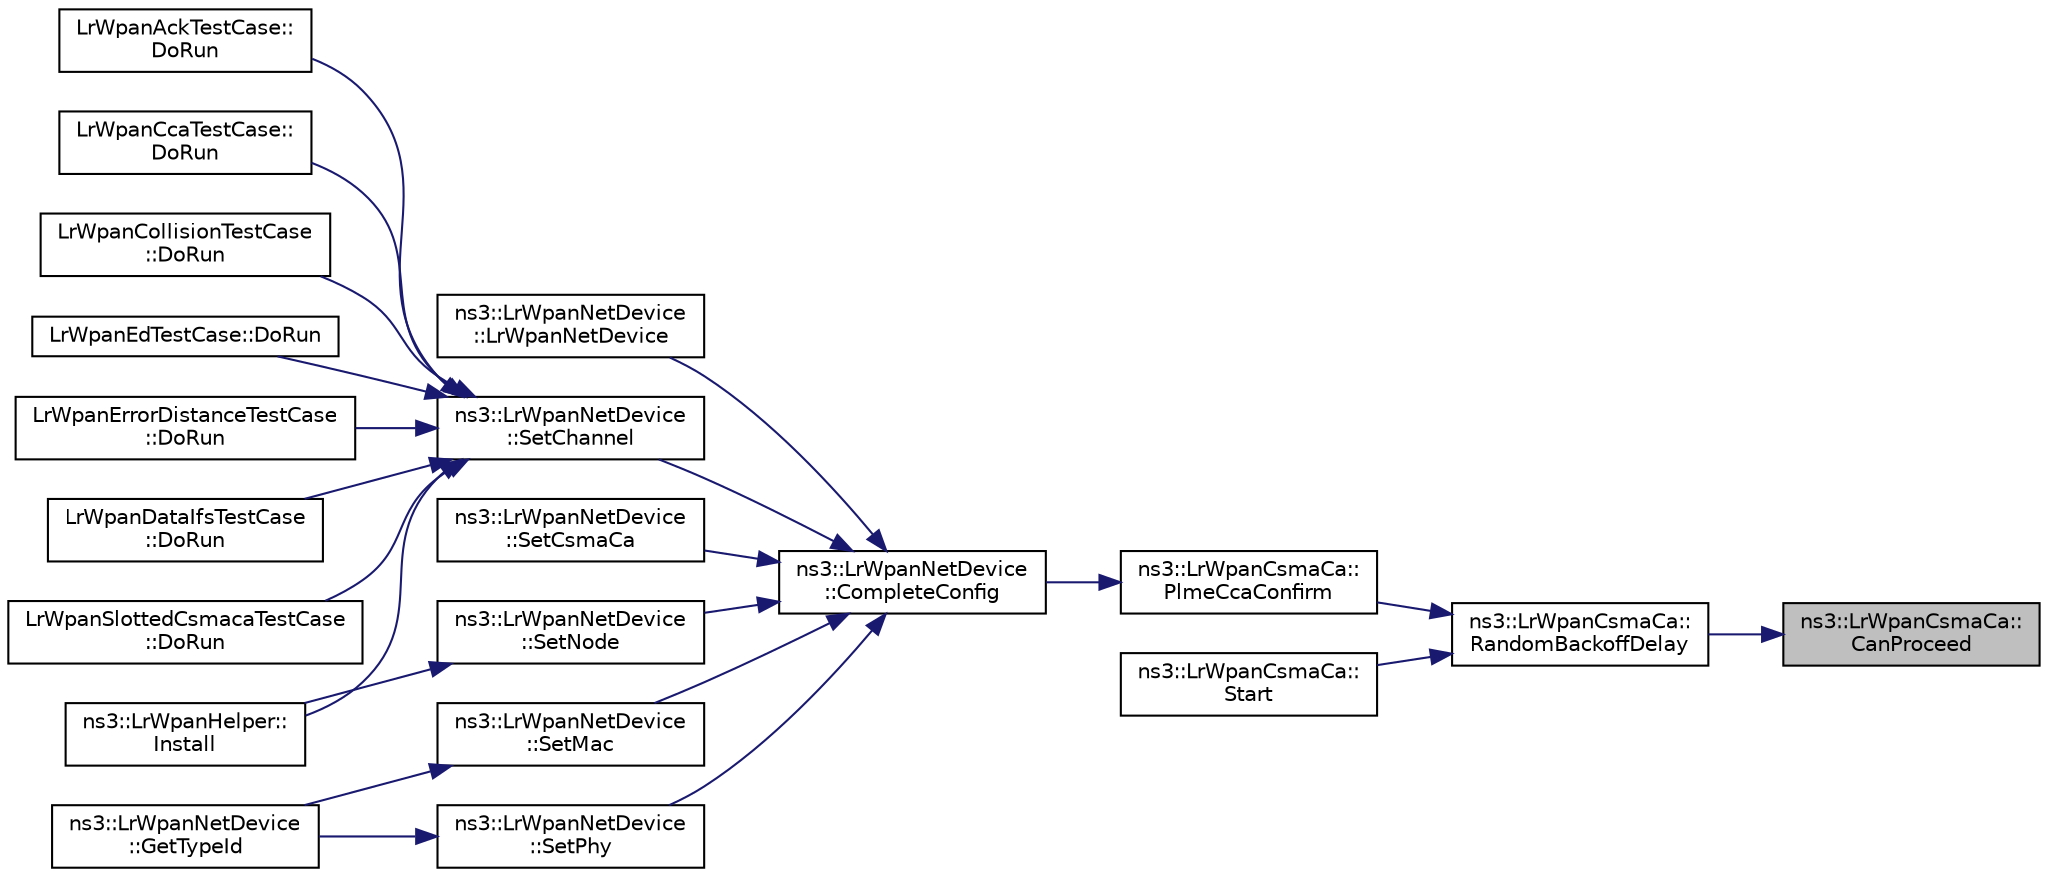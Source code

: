 digraph "ns3::LrWpanCsmaCa::CanProceed"
{
 // LATEX_PDF_SIZE
  edge [fontname="Helvetica",fontsize="10",labelfontname="Helvetica",labelfontsize="10"];
  node [fontname="Helvetica",fontsize="10",shape=record];
  rankdir="RL";
  Node1 [label="ns3::LrWpanCsmaCa::\lCanProceed",height=0.2,width=0.4,color="black", fillcolor="grey75", style="filled", fontcolor="black",tooltip="In the slotted CSMA-CA, after random backoff, determine if the remaining CSMA-CA operation can procee..."];
  Node1 -> Node2 [dir="back",color="midnightblue",fontsize="10",style="solid",fontname="Helvetica"];
  Node2 [label="ns3::LrWpanCsmaCa::\lRandomBackoffDelay",height=0.2,width=0.4,color="black", fillcolor="white", style="filled",URL="$classns3_1_1_lr_wpan_csma_ca.html#a21224101ec7187a7f9560a36172841b8",tooltip="In step 2 of the CSMA-CA, perform a random backoff in the range of 0 to 2^BE -1."];
  Node2 -> Node3 [dir="back",color="midnightblue",fontsize="10",style="solid",fontname="Helvetica"];
  Node3 [label="ns3::LrWpanCsmaCa::\lPlmeCcaConfirm",height=0.2,width=0.4,color="black", fillcolor="white", style="filled",URL="$classns3_1_1_lr_wpan_csma_ca.html#a1bf49464e78fc85f292ce927f79f5d84",tooltip="IEEE 802.15.4-2006 section 6.2.2.2 PLME-CCA.confirm status."];
  Node3 -> Node4 [dir="back",color="midnightblue",fontsize="10",style="solid",fontname="Helvetica"];
  Node4 [label="ns3::LrWpanNetDevice\l::CompleteConfig",height=0.2,width=0.4,color="black", fillcolor="white", style="filled",URL="$classns3_1_1_lr_wpan_net_device.html#a2851594198a88409d0a25401e9c61997",tooltip="Configure PHY, MAC and CSMA/CA."];
  Node4 -> Node5 [dir="back",color="midnightblue",fontsize="10",style="solid",fontname="Helvetica"];
  Node5 [label="ns3::LrWpanNetDevice\l::LrWpanNetDevice",height=0.2,width=0.4,color="black", fillcolor="white", style="filled",URL="$classns3_1_1_lr_wpan_net_device.html#a13831cf68e3c1a3e052509e3e2dd2266",tooltip=" "];
  Node4 -> Node6 [dir="back",color="midnightblue",fontsize="10",style="solid",fontname="Helvetica"];
  Node6 [label="ns3::LrWpanNetDevice\l::SetChannel",height=0.2,width=0.4,color="black", fillcolor="white", style="filled",URL="$classns3_1_1_lr_wpan_net_device.html#a3a16a06be6078dcc9b54d705bf8bc98a",tooltip="Set the channel to which the NetDevice, and therefore the PHY, should be attached to."];
  Node6 -> Node7 [dir="back",color="midnightblue",fontsize="10",style="solid",fontname="Helvetica"];
  Node7 [label="LrWpanAckTestCase::\lDoRun",height=0.2,width=0.4,color="black", fillcolor="white", style="filled",URL="$class_lr_wpan_ack_test_case.html#a44ec9b782ae2c74d8fa2a25d696833e9",tooltip="Implementation to actually run this TestCase."];
  Node6 -> Node8 [dir="back",color="midnightblue",fontsize="10",style="solid",fontname="Helvetica"];
  Node8 [label="LrWpanCcaTestCase::\lDoRun",height=0.2,width=0.4,color="black", fillcolor="white", style="filled",URL="$class_lr_wpan_cca_test_case.html#a3e2872a3bd57d754a2bdb613437e18a8",tooltip="Implementation to actually run this TestCase."];
  Node6 -> Node9 [dir="back",color="midnightblue",fontsize="10",style="solid",fontname="Helvetica"];
  Node9 [label="LrWpanCollisionTestCase\l::DoRun",height=0.2,width=0.4,color="black", fillcolor="white", style="filled",URL="$class_lr_wpan_collision_test_case.html#adc8f2378868d9eb3aba9b538897d85d2",tooltip="Implementation to actually run this TestCase."];
  Node6 -> Node10 [dir="back",color="midnightblue",fontsize="10",style="solid",fontname="Helvetica"];
  Node10 [label="LrWpanEdTestCase::DoRun",height=0.2,width=0.4,color="black", fillcolor="white", style="filled",URL="$class_lr_wpan_ed_test_case.html#a432fdebeb0336845350d0b96834ceea4",tooltip="Implementation to actually run this TestCase."];
  Node6 -> Node11 [dir="back",color="midnightblue",fontsize="10",style="solid",fontname="Helvetica"];
  Node11 [label="LrWpanErrorDistanceTestCase\l::DoRun",height=0.2,width=0.4,color="black", fillcolor="white", style="filled",URL="$class_lr_wpan_error_distance_test_case.html#a4f63a2ed4dcf517ae2a593497774b254",tooltip="Implementation to actually run this TestCase."];
  Node6 -> Node12 [dir="back",color="midnightblue",fontsize="10",style="solid",fontname="Helvetica"];
  Node12 [label="LrWpanDataIfsTestCase\l::DoRun",height=0.2,width=0.4,color="black", fillcolor="white", style="filled",URL="$class_lr_wpan_data_ifs_test_case.html#ac017286378536f1822d5b5ffbb6faa07",tooltip="Implementation to actually run this TestCase."];
  Node6 -> Node13 [dir="back",color="midnightblue",fontsize="10",style="solid",fontname="Helvetica"];
  Node13 [label="LrWpanSlottedCsmacaTestCase\l::DoRun",height=0.2,width=0.4,color="black", fillcolor="white", style="filled",URL="$class_lr_wpan_slotted_csmaca_test_case.html#af513cbd5b3e73576d41b4a72a709ee7d",tooltip="Implementation to actually run this TestCase."];
  Node6 -> Node14 [dir="back",color="midnightblue",fontsize="10",style="solid",fontname="Helvetica"];
  Node14 [label="ns3::LrWpanHelper::\lInstall",height=0.2,width=0.4,color="black", fillcolor="white", style="filled",URL="$classns3_1_1_lr_wpan_helper.html#a7863b7b79168f747197faf479e4951fe",tooltip="Install a LrWpanNetDevice and the associated structures (e.g., channel) in the nodes."];
  Node4 -> Node15 [dir="back",color="midnightblue",fontsize="10",style="solid",fontname="Helvetica"];
  Node15 [label="ns3::LrWpanNetDevice\l::SetCsmaCa",height=0.2,width=0.4,color="black", fillcolor="white", style="filled",URL="$classns3_1_1_lr_wpan_net_device.html#a36bff9613507b175c91c3493b923e41c",tooltip="Set the CSMA/CA implementation to be used by the MAC and this NetDevice."];
  Node4 -> Node16 [dir="back",color="midnightblue",fontsize="10",style="solid",fontname="Helvetica"];
  Node16 [label="ns3::LrWpanNetDevice\l::SetMac",height=0.2,width=0.4,color="black", fillcolor="white", style="filled",URL="$classns3_1_1_lr_wpan_net_device.html#aa36a97b6898c9b5b2dd4f6d956eda590",tooltip="Set the MAC to be used by this NetDevice."];
  Node16 -> Node17 [dir="back",color="midnightblue",fontsize="10",style="solid",fontname="Helvetica"];
  Node17 [label="ns3::LrWpanNetDevice\l::GetTypeId",height=0.2,width=0.4,color="black", fillcolor="white", style="filled",URL="$classns3_1_1_lr_wpan_net_device.html#acef1e5cfc71b10c0de1f57657fff2d44",tooltip="Get the type ID."];
  Node4 -> Node18 [dir="back",color="midnightblue",fontsize="10",style="solid",fontname="Helvetica"];
  Node18 [label="ns3::LrWpanNetDevice\l::SetNode",height=0.2,width=0.4,color="black", fillcolor="white", style="filled",URL="$classns3_1_1_lr_wpan_net_device.html#a1eaad99ee6281913a727ba92b2b1cc2d",tooltip=" "];
  Node18 -> Node14 [dir="back",color="midnightblue",fontsize="10",style="solid",fontname="Helvetica"];
  Node4 -> Node19 [dir="back",color="midnightblue",fontsize="10",style="solid",fontname="Helvetica"];
  Node19 [label="ns3::LrWpanNetDevice\l::SetPhy",height=0.2,width=0.4,color="black", fillcolor="white", style="filled",URL="$classns3_1_1_lr_wpan_net_device.html#a521c26ef227a41d835ee5ee6ed783480",tooltip="Set the PHY to be used by the MAC and this NetDevice."];
  Node19 -> Node17 [dir="back",color="midnightblue",fontsize="10",style="solid",fontname="Helvetica"];
  Node2 -> Node20 [dir="back",color="midnightblue",fontsize="10",style="solid",fontname="Helvetica"];
  Node20 [label="ns3::LrWpanCsmaCa::\lStart",height=0.2,width=0.4,color="black", fillcolor="white", style="filled",URL="$classns3_1_1_lr_wpan_csma_ca.html#a56a6a13db485d94a8449d0823985b503",tooltip="Start CSMA-CA algorithm (step 1), initialize NB, BE for both slotted and unslotted CSMA-CA."];
}
